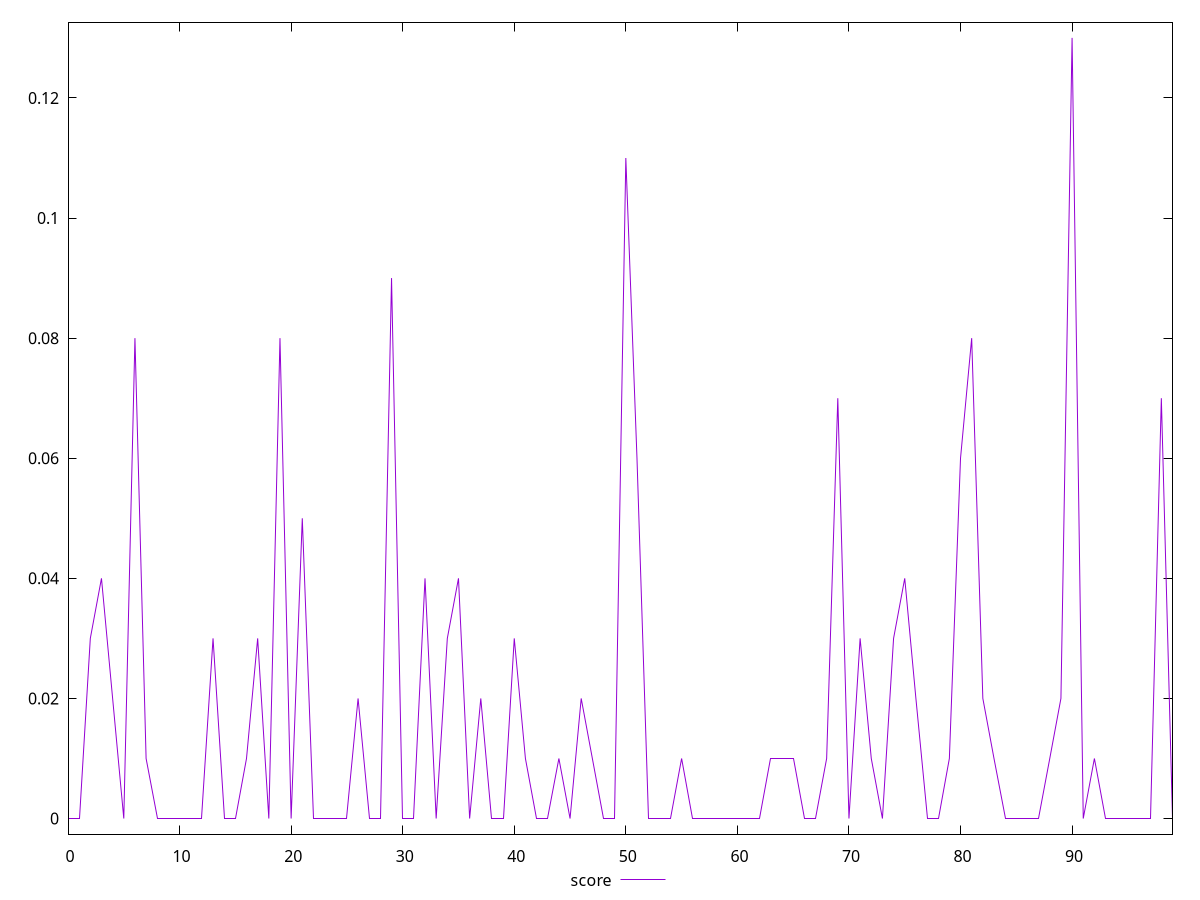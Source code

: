 reset

$score <<EOF
0 0
1 0
2 0.03
3 0.04
4 0.02
5 0
6 0.08
7 0.01
8 0
9 0
10 0
11 0
12 0
13 0.03
14 0
15 0
16 0.01
17 0.03
18 0
19 0.08
20 0
21 0.05
22 0
23 0
24 0
25 0
26 0.02
27 0
28 0
29 0.09
30 0
31 0
32 0.04
33 0
34 0.03
35 0.04
36 0
37 0.02
38 0
39 0
40 0.03
41 0.01
42 0
43 0
44 0.01
45 0
46 0.02
47 0.01
48 0
49 0
50 0.11
51 0.06
52 0
53 0
54 0
55 0.01
56 0
57 0
58 0
59 0
60 0
61 0
62 0
63 0.01
64 0.01
65 0.01
66 0
67 0
68 0.01
69 0.07
70 0
71 0.03
72 0.01
73 0
74 0.03
75 0.04
76 0.02
77 0
78 0
79 0.01
80 0.06
81 0.08
82 0.02
83 0.01
84 0
85 0
86 0
87 0
88 0.01
89 0.02
90 0.13
91 0
92 0.01
93 0
94 0
95 0
96 0
97 0
98 0.07
99 0
EOF

set key outside below
set xrange [0:99]
set yrange [-0.0026000000000000003:0.1326]
set trange [-0.0026000000000000003:0.1326]
set terminal svg size 640, 500 enhanced background rgb 'white'
set output "report_00013_2021-02-09T12-04-24.940Z/max-potential-fid/samples/pages/score/values.svg"

plot $score title "score" with line

reset
